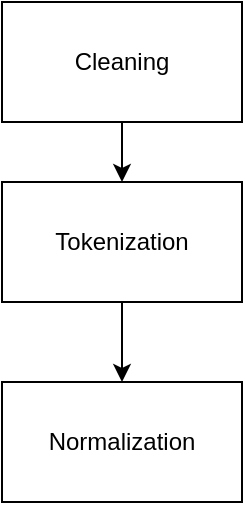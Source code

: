 <mxfile version="24.4.0" type="github">
  <diagram name="Page-1" id="eyzPhzSZJ4ltNP7PgkB9">
    <mxGraphModel dx="152" dy="445" grid="1" gridSize="10" guides="1" tooltips="1" connect="1" arrows="1" fold="1" page="1" pageScale="1" pageWidth="850" pageHeight="1100" math="0" shadow="0">
      <root>
        <mxCell id="0" />
        <mxCell id="1" parent="0" />
        <mxCell id="uEbPVU5brvg3jvSuJWwO-3" value="" style="edgeStyle=orthogonalEdgeStyle;rounded=0;orthogonalLoop=1;jettySize=auto;html=1;" parent="1" source="uEbPVU5brvg3jvSuJWwO-1" target="uEbPVU5brvg3jvSuJWwO-2" edge="1">
          <mxGeometry relative="1" as="geometry" />
        </mxCell>
        <mxCell id="uEbPVU5brvg3jvSuJWwO-1" value="Tokenization" style="rounded=0;whiteSpace=wrap;html=1;" parent="1" vertex="1">
          <mxGeometry x="360" y="190" width="120" height="60" as="geometry" />
        </mxCell>
        <mxCell id="uEbPVU5brvg3jvSuJWwO-2" value="Normalization" style="rounded=0;whiteSpace=wrap;html=1;" parent="1" vertex="1">
          <mxGeometry x="360" y="290" width="120" height="60" as="geometry" />
        </mxCell>
        <mxCell id="hByxMPvKR0c3_gH7oQFB-1" value="" style="edgeStyle=orthogonalEdgeStyle;rounded=0;orthogonalLoop=1;jettySize=auto;html=1;" parent="1" source="uEbPVU5brvg3jvSuJWwO-4" target="uEbPVU5brvg3jvSuJWwO-1" edge="1">
          <mxGeometry relative="1" as="geometry" />
        </mxCell>
        <mxCell id="uEbPVU5brvg3jvSuJWwO-4" value="Cleaning" style="rounded=0;whiteSpace=wrap;html=1;" parent="1" vertex="1">
          <mxGeometry x="360" y="100" width="120" height="60" as="geometry" />
        </mxCell>
      </root>
    </mxGraphModel>
  </diagram>
</mxfile>
